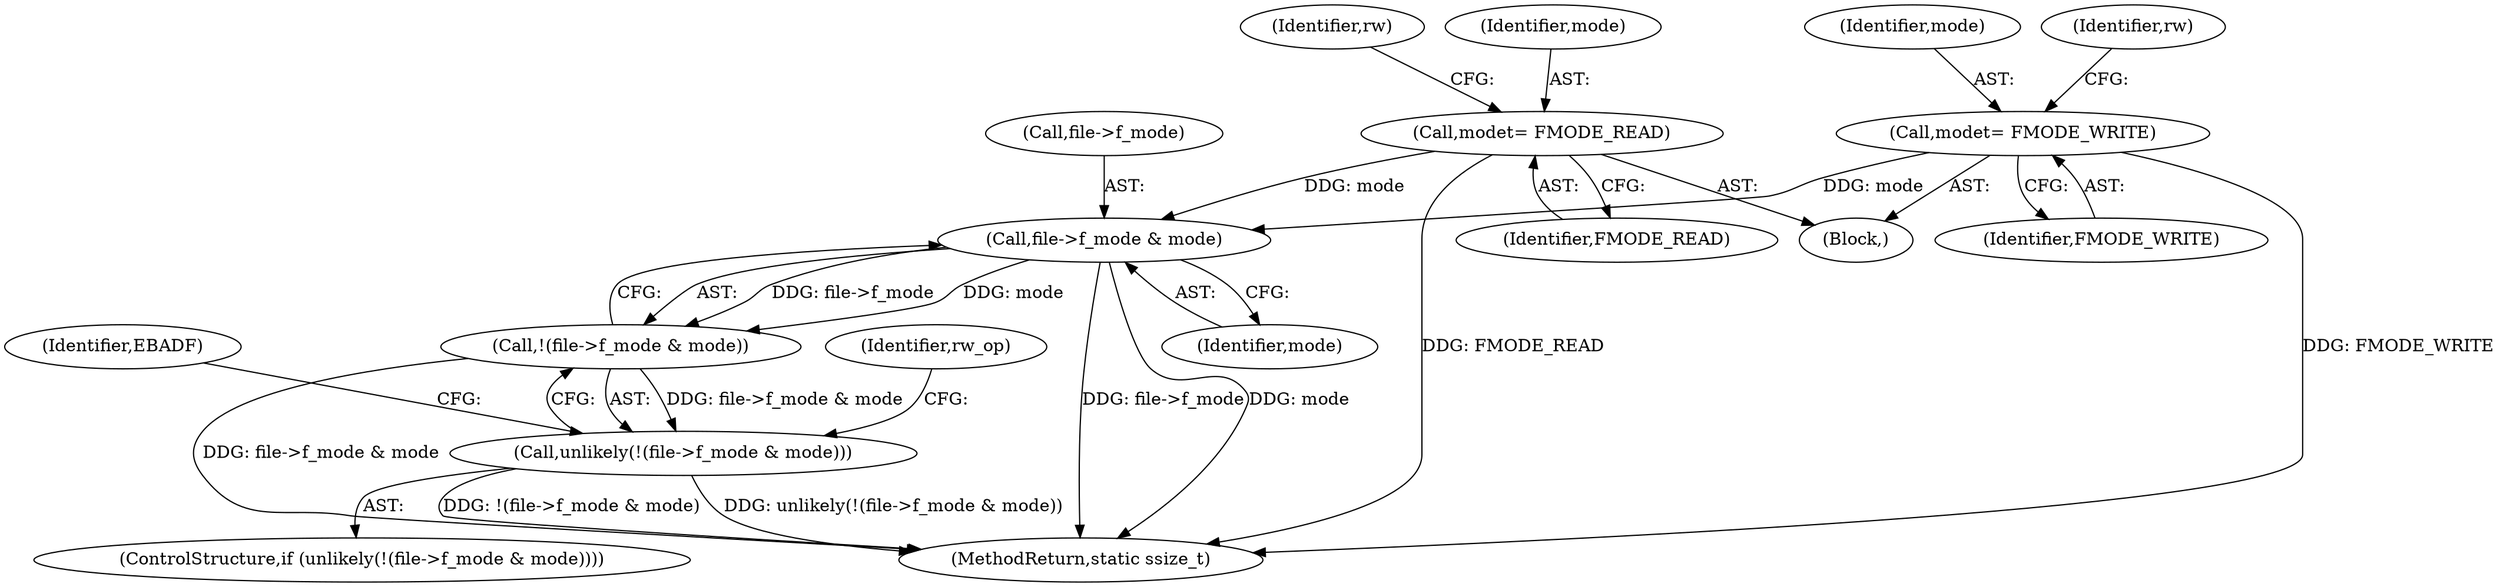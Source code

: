 digraph "0_linux_4c185ce06dca14f5cea192f5a2c981ef50663f2b@pointer" {
"1000181" [label="(Call,file->f_mode & mode)"];
"1000156" [label="(Call,mode\t= FMODE_WRITE)"];
"1000133" [label="(Call,mode\t= FMODE_READ)"];
"1000180" [label="(Call,!(file->f_mode & mode))"];
"1000179" [label="(Call,unlikely(!(file->f_mode & mode)))"];
"1000133" [label="(Call,mode\t= FMODE_READ)"];
"1000178" [label="(ControlStructure,if (unlikely(!(file->f_mode & mode))))"];
"1000137" [label="(Identifier,rw)"];
"1000180" [label="(Call,!(file->f_mode & mode))"];
"1000185" [label="(Identifier,mode)"];
"1000156" [label="(Call,mode\t= FMODE_WRITE)"];
"1000158" [label="(Identifier,FMODE_WRITE)"];
"1000394" [label="(MethodReturn,static ssize_t)"];
"1000157" [label="(Identifier,mode)"];
"1000134" [label="(Identifier,mode)"];
"1000130" [label="(Block,)"];
"1000182" [label="(Call,file->f_mode)"];
"1000188" [label="(Identifier,EBADF)"];
"1000181" [label="(Call,file->f_mode & mode)"];
"1000192" [label="(Identifier,rw_op)"];
"1000179" [label="(Call,unlikely(!(file->f_mode & mode)))"];
"1000160" [label="(Identifier,rw)"];
"1000135" [label="(Identifier,FMODE_READ)"];
"1000181" -> "1000180"  [label="AST: "];
"1000181" -> "1000185"  [label="CFG: "];
"1000182" -> "1000181"  [label="AST: "];
"1000185" -> "1000181"  [label="AST: "];
"1000180" -> "1000181"  [label="CFG: "];
"1000181" -> "1000394"  [label="DDG: file->f_mode"];
"1000181" -> "1000394"  [label="DDG: mode"];
"1000181" -> "1000180"  [label="DDG: file->f_mode"];
"1000181" -> "1000180"  [label="DDG: mode"];
"1000156" -> "1000181"  [label="DDG: mode"];
"1000133" -> "1000181"  [label="DDG: mode"];
"1000156" -> "1000130"  [label="AST: "];
"1000156" -> "1000158"  [label="CFG: "];
"1000157" -> "1000156"  [label="AST: "];
"1000158" -> "1000156"  [label="AST: "];
"1000160" -> "1000156"  [label="CFG: "];
"1000156" -> "1000394"  [label="DDG: FMODE_WRITE"];
"1000133" -> "1000130"  [label="AST: "];
"1000133" -> "1000135"  [label="CFG: "];
"1000134" -> "1000133"  [label="AST: "];
"1000135" -> "1000133"  [label="AST: "];
"1000137" -> "1000133"  [label="CFG: "];
"1000133" -> "1000394"  [label="DDG: FMODE_READ"];
"1000180" -> "1000179"  [label="AST: "];
"1000179" -> "1000180"  [label="CFG: "];
"1000180" -> "1000394"  [label="DDG: file->f_mode & mode"];
"1000180" -> "1000179"  [label="DDG: file->f_mode & mode"];
"1000179" -> "1000178"  [label="AST: "];
"1000188" -> "1000179"  [label="CFG: "];
"1000192" -> "1000179"  [label="CFG: "];
"1000179" -> "1000394"  [label="DDG: unlikely(!(file->f_mode & mode))"];
"1000179" -> "1000394"  [label="DDG: !(file->f_mode & mode)"];
}
